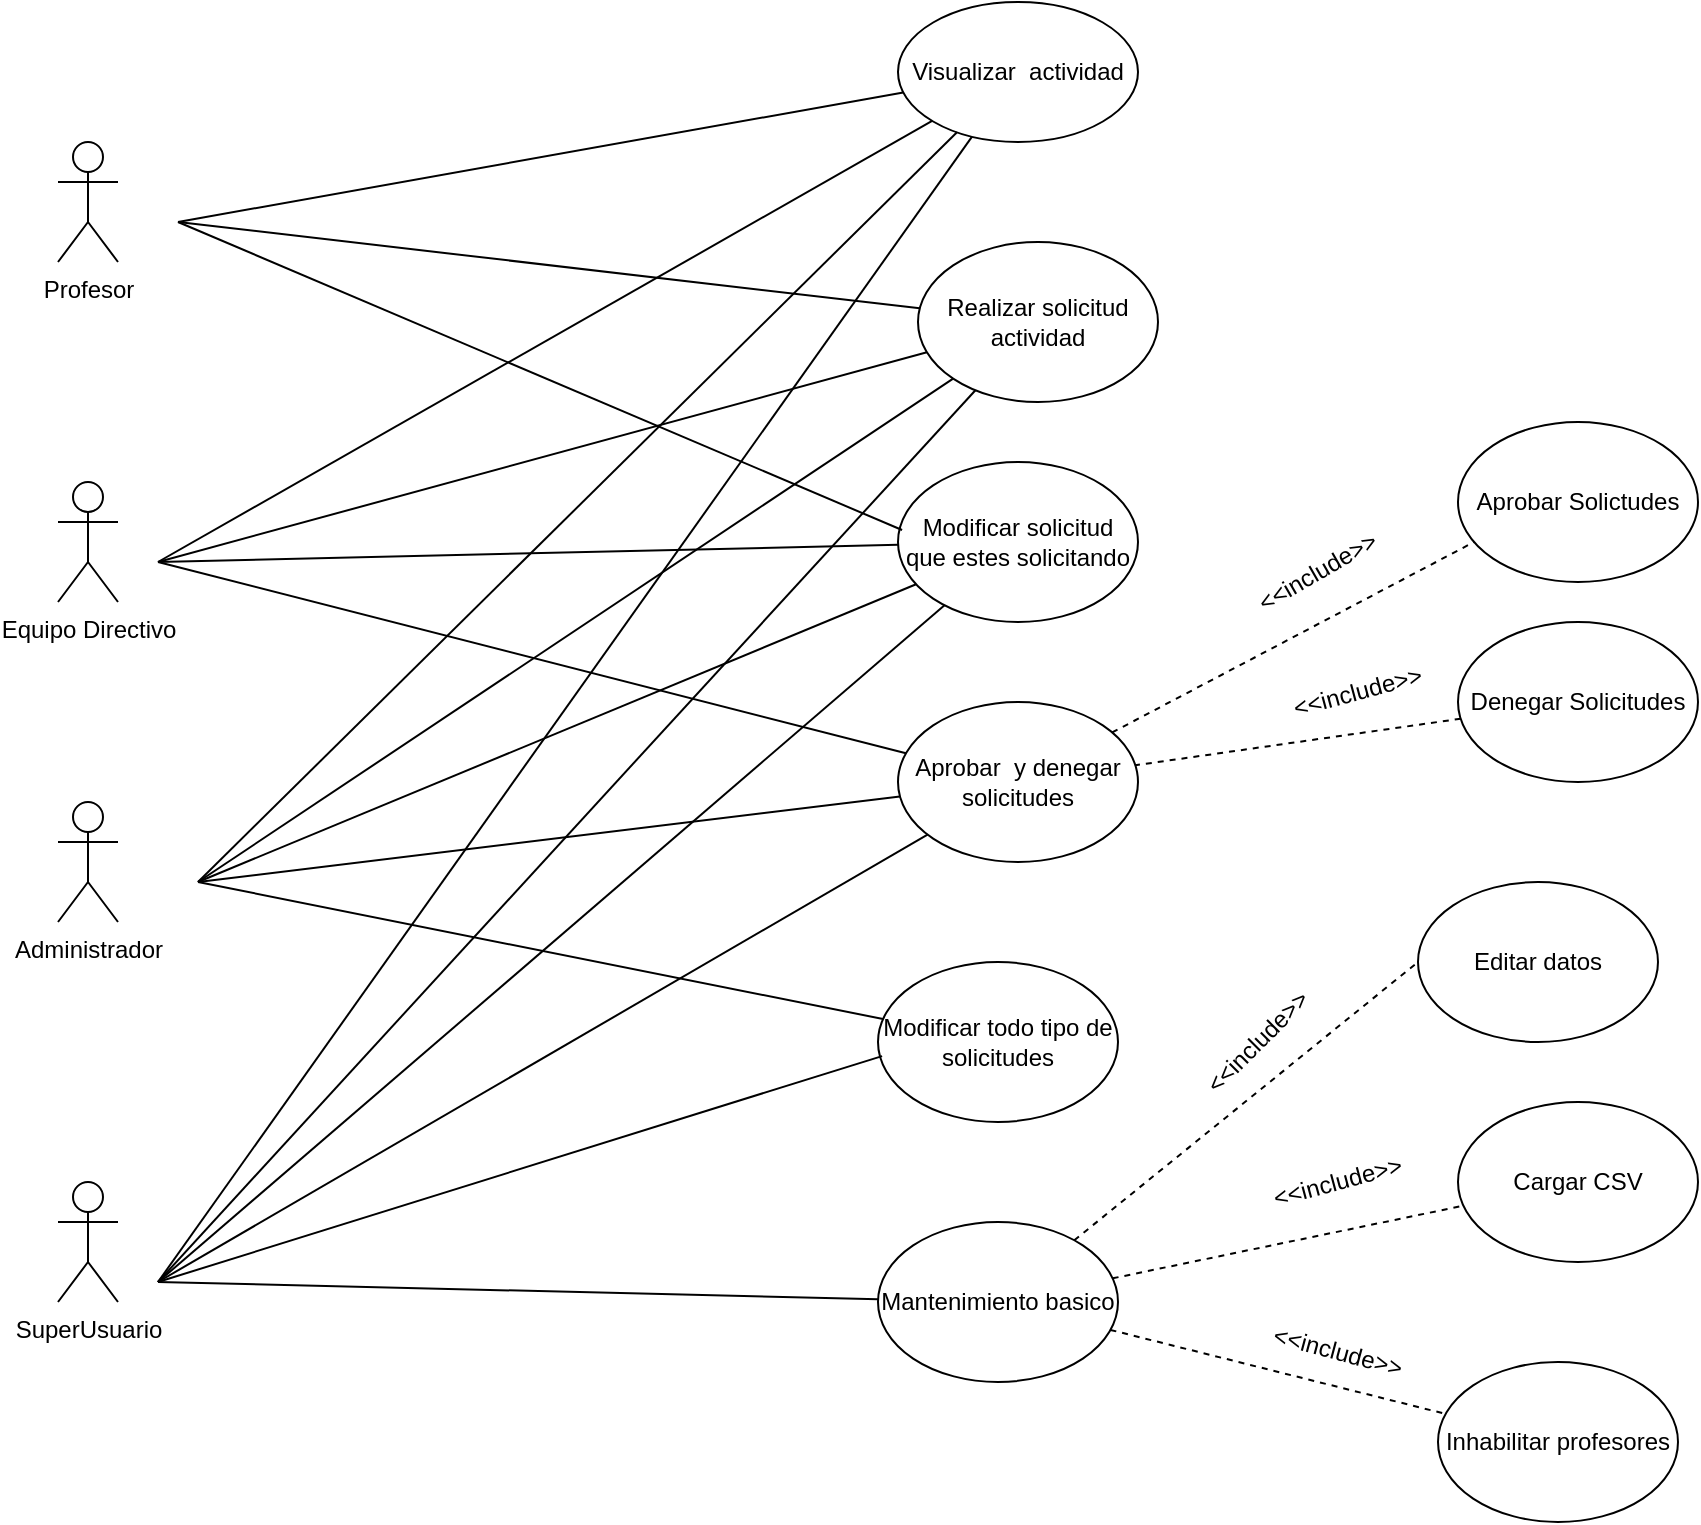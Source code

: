 <mxfile version="24.2.5" type="device">
  <diagram name="Page-1" id="42789a77-a242-8287-6e28-9cd8cfd52e62">
    <mxGraphModel dx="1418" dy="828" grid="1" gridSize="10" guides="1" tooltips="1" connect="1" arrows="1" fold="1" page="1" pageScale="1" pageWidth="1100" pageHeight="850" background="none" math="0" shadow="0">
      <root>
        <mxCell id="0" />
        <mxCell id="1" parent="0" />
        <mxCell id="s2VggLwKpqVYu8hcAF6E-1" value="Visualizar&amp;nbsp; actividad" style="ellipse;whiteSpace=wrap;html=1;" vertex="1" parent="1">
          <mxGeometry x="560" y="50" width="120" height="70" as="geometry" />
        </mxCell>
        <mxCell id="s2VggLwKpqVYu8hcAF6E-2" value="Realizar solicitud actividad" style="ellipse;whiteSpace=wrap;html=1;" vertex="1" parent="1">
          <mxGeometry x="570" y="170" width="120" height="80" as="geometry" />
        </mxCell>
        <mxCell id="s2VggLwKpqVYu8hcAF6E-3" value="Modificar solicitud que estes solicitando" style="ellipse;whiteSpace=wrap;html=1;" vertex="1" parent="1">
          <mxGeometry x="560" y="280" width="120" height="80" as="geometry" />
        </mxCell>
        <mxCell id="s2VggLwKpqVYu8hcAF6E-4" value="Aprobar&amp;nbsp; y denegar solicitudes" style="ellipse;whiteSpace=wrap;html=1;" vertex="1" parent="1">
          <mxGeometry x="560" y="400" width="120" height="80" as="geometry" />
        </mxCell>
        <mxCell id="s2VggLwKpqVYu8hcAF6E-6" value="Modificar todo tipo de solicitudes" style="ellipse;whiteSpace=wrap;html=1;" vertex="1" parent="1">
          <mxGeometry x="550" y="530" width="120" height="80" as="geometry" />
        </mxCell>
        <mxCell id="s2VggLwKpqVYu8hcAF6E-7" value="Mantenimiento basico" style="ellipse;whiteSpace=wrap;html=1;" vertex="1" parent="1">
          <mxGeometry x="550" y="660" width="120" height="80" as="geometry" />
        </mxCell>
        <mxCell id="s2VggLwKpqVYu8hcAF6E-10" value="Profesor" style="shape=umlActor;verticalLabelPosition=bottom;verticalAlign=top;html=1;outlineConnect=0;" vertex="1" parent="1">
          <mxGeometry x="140" y="120" width="30" height="60" as="geometry" />
        </mxCell>
        <mxCell id="s2VggLwKpqVYu8hcAF6E-12" value="Administrador" style="shape=umlActor;verticalLabelPosition=bottom;verticalAlign=top;html=1;outlineConnect=0;" vertex="1" parent="1">
          <mxGeometry x="140" y="450" width="30" height="60" as="geometry" />
        </mxCell>
        <mxCell id="s2VggLwKpqVYu8hcAF6E-17" value="Equipo Directivo" style="shape=umlActor;verticalLabelPosition=bottom;verticalAlign=top;html=1;outlineConnect=0;" vertex="1" parent="1">
          <mxGeometry x="140" y="290" width="30" height="60" as="geometry" />
        </mxCell>
        <mxCell id="s2VggLwKpqVYu8hcAF6E-20" value="SuperUsuario&lt;div&gt;&lt;br&gt;&lt;/div&gt;" style="shape=umlActor;verticalLabelPosition=bottom;verticalAlign=top;html=1;outlineConnect=0;" vertex="1" parent="1">
          <mxGeometry x="140" y="640" width="30" height="60" as="geometry" />
        </mxCell>
        <mxCell id="s2VggLwKpqVYu8hcAF6E-22" value="" style="endArrow=none;html=1;rounded=0;" edge="1" parent="1" target="s2VggLwKpqVYu8hcAF6E-1">
          <mxGeometry width="50" height="50" relative="1" as="geometry">
            <mxPoint x="200" y="160" as="sourcePoint" />
            <mxPoint x="570" y="160" as="targetPoint" />
          </mxGeometry>
        </mxCell>
        <mxCell id="s2VggLwKpqVYu8hcAF6E-23" value="" style="endArrow=none;html=1;rounded=0;" edge="1" parent="1" target="s2VggLwKpqVYu8hcAF6E-2">
          <mxGeometry width="50" height="50" relative="1" as="geometry">
            <mxPoint x="200" y="160" as="sourcePoint" />
            <mxPoint x="570" y="160" as="targetPoint" />
          </mxGeometry>
        </mxCell>
        <mxCell id="s2VggLwKpqVYu8hcAF6E-24" value="" style="endArrow=none;html=1;rounded=0;entryX=0.017;entryY=0.425;entryDx=0;entryDy=0;entryPerimeter=0;" edge="1" parent="1" target="s2VggLwKpqVYu8hcAF6E-3">
          <mxGeometry width="50" height="50" relative="1" as="geometry">
            <mxPoint x="200" y="160" as="sourcePoint" />
            <mxPoint x="570" y="160" as="targetPoint" />
          </mxGeometry>
        </mxCell>
        <mxCell id="s2VggLwKpqVYu8hcAF6E-26" value="" style="endArrow=none;html=1;rounded=0;" edge="1" parent="1" target="s2VggLwKpqVYu8hcAF6E-1">
          <mxGeometry width="50" height="50" relative="1" as="geometry">
            <mxPoint x="190" y="330" as="sourcePoint" />
            <mxPoint x="570" y="360" as="targetPoint" />
          </mxGeometry>
        </mxCell>
        <mxCell id="s2VggLwKpqVYu8hcAF6E-27" value="" style="endArrow=none;html=1;rounded=0;" edge="1" parent="1" target="s2VggLwKpqVYu8hcAF6E-2">
          <mxGeometry width="50" height="50" relative="1" as="geometry">
            <mxPoint x="190" y="330" as="sourcePoint" />
            <mxPoint x="570" y="360" as="targetPoint" />
          </mxGeometry>
        </mxCell>
        <mxCell id="s2VggLwKpqVYu8hcAF6E-28" value="" style="endArrow=none;html=1;rounded=0;" edge="1" parent="1" target="s2VggLwKpqVYu8hcAF6E-3">
          <mxGeometry width="50" height="50" relative="1" as="geometry">
            <mxPoint x="190" y="330" as="sourcePoint" />
            <mxPoint x="570" y="360" as="targetPoint" />
          </mxGeometry>
        </mxCell>
        <mxCell id="s2VggLwKpqVYu8hcAF6E-29" value="" style="endArrow=none;html=1;rounded=0;" edge="1" parent="1" target="s2VggLwKpqVYu8hcAF6E-4">
          <mxGeometry width="50" height="50" relative="1" as="geometry">
            <mxPoint x="190" y="330" as="sourcePoint" />
            <mxPoint x="570" y="360" as="targetPoint" />
          </mxGeometry>
        </mxCell>
        <mxCell id="s2VggLwKpqVYu8hcAF6E-31" value="" style="endArrow=none;html=1;rounded=0;" edge="1" parent="1" target="s2VggLwKpqVYu8hcAF6E-1">
          <mxGeometry width="50" height="50" relative="1" as="geometry">
            <mxPoint x="210" y="490" as="sourcePoint" />
            <mxPoint x="570" y="360" as="targetPoint" />
          </mxGeometry>
        </mxCell>
        <mxCell id="s2VggLwKpqVYu8hcAF6E-32" value="" style="endArrow=none;html=1;rounded=0;" edge="1" parent="1" target="s2VggLwKpqVYu8hcAF6E-3">
          <mxGeometry width="50" height="50" relative="1" as="geometry">
            <mxPoint x="210" y="490" as="sourcePoint" />
            <mxPoint x="570" y="360" as="targetPoint" />
          </mxGeometry>
        </mxCell>
        <mxCell id="s2VggLwKpqVYu8hcAF6E-33" value="" style="endArrow=none;html=1;rounded=0;" edge="1" parent="1" target="s2VggLwKpqVYu8hcAF6E-2">
          <mxGeometry width="50" height="50" relative="1" as="geometry">
            <mxPoint x="210" y="490" as="sourcePoint" />
            <mxPoint x="570" y="360" as="targetPoint" />
          </mxGeometry>
        </mxCell>
        <mxCell id="s2VggLwKpqVYu8hcAF6E-34" value="" style="endArrow=none;html=1;rounded=0;" edge="1" parent="1" target="s2VggLwKpqVYu8hcAF6E-4">
          <mxGeometry width="50" height="50" relative="1" as="geometry">
            <mxPoint x="210" y="490" as="sourcePoint" />
            <mxPoint x="570" y="460" as="targetPoint" />
          </mxGeometry>
        </mxCell>
        <mxCell id="s2VggLwKpqVYu8hcAF6E-36" value="" style="endArrow=none;html=1;rounded=0;" edge="1" parent="1" target="s2VggLwKpqVYu8hcAF6E-6">
          <mxGeometry width="50" height="50" relative="1" as="geometry">
            <mxPoint x="210" y="490" as="sourcePoint" />
            <mxPoint x="570" y="460" as="targetPoint" />
          </mxGeometry>
        </mxCell>
        <mxCell id="s2VggLwKpqVYu8hcAF6E-37" value="" style="endArrow=none;html=1;rounded=0;" edge="1" parent="1" target="s2VggLwKpqVYu8hcAF6E-1">
          <mxGeometry width="50" height="50" relative="1" as="geometry">
            <mxPoint x="190" y="690" as="sourcePoint" />
            <mxPoint x="570" y="460" as="targetPoint" />
          </mxGeometry>
        </mxCell>
        <mxCell id="s2VggLwKpqVYu8hcAF6E-38" value="" style="endArrow=none;html=1;rounded=0;" edge="1" parent="1" target="s2VggLwKpqVYu8hcAF6E-4">
          <mxGeometry width="50" height="50" relative="1" as="geometry">
            <mxPoint x="190" y="690" as="sourcePoint" />
            <mxPoint x="570" y="460" as="targetPoint" />
          </mxGeometry>
        </mxCell>
        <mxCell id="s2VggLwKpqVYu8hcAF6E-39" value="" style="endArrow=none;html=1;rounded=0;" edge="1" parent="1" target="s2VggLwKpqVYu8hcAF6E-2">
          <mxGeometry width="50" height="50" relative="1" as="geometry">
            <mxPoint x="190" y="690" as="sourcePoint" />
            <mxPoint x="570" y="460" as="targetPoint" />
          </mxGeometry>
        </mxCell>
        <mxCell id="s2VggLwKpqVYu8hcAF6E-40" value="" style="endArrow=none;html=1;rounded=0;" edge="1" parent="1" target="s2VggLwKpqVYu8hcAF6E-3">
          <mxGeometry width="50" height="50" relative="1" as="geometry">
            <mxPoint x="190" y="690" as="sourcePoint" />
            <mxPoint x="570" y="460" as="targetPoint" />
          </mxGeometry>
        </mxCell>
        <mxCell id="s2VggLwKpqVYu8hcAF6E-42" value="" style="endArrow=none;html=1;rounded=0;entryX=0.017;entryY=0.588;entryDx=0;entryDy=0;entryPerimeter=0;" edge="1" parent="1" target="s2VggLwKpqVYu8hcAF6E-6">
          <mxGeometry width="50" height="50" relative="1" as="geometry">
            <mxPoint x="190" y="690" as="sourcePoint" />
            <mxPoint x="570" y="460" as="targetPoint" />
          </mxGeometry>
        </mxCell>
        <mxCell id="s2VggLwKpqVYu8hcAF6E-43" value="" style="endArrow=none;html=1;rounded=0;" edge="1" parent="1" target="s2VggLwKpqVYu8hcAF6E-7">
          <mxGeometry width="50" height="50" relative="1" as="geometry">
            <mxPoint x="190" y="690" as="sourcePoint" />
            <mxPoint x="570" y="460" as="targetPoint" />
          </mxGeometry>
        </mxCell>
        <mxCell id="s2VggLwKpqVYu8hcAF6E-44" value="Aprobar Solictudes" style="ellipse;whiteSpace=wrap;html=1;" vertex="1" parent="1">
          <mxGeometry x="840" y="260" width="120" height="80" as="geometry" />
        </mxCell>
        <mxCell id="s2VggLwKpqVYu8hcAF6E-45" value="Denegar Solicitudes" style="ellipse;whiteSpace=wrap;html=1;" vertex="1" parent="1">
          <mxGeometry x="840" y="360" width="120" height="80" as="geometry" />
        </mxCell>
        <mxCell id="s2VggLwKpqVYu8hcAF6E-46" value="Editar datos" style="ellipse;whiteSpace=wrap;html=1;" vertex="1" parent="1">
          <mxGeometry x="820" y="490" width="120" height="80" as="geometry" />
        </mxCell>
        <mxCell id="s2VggLwKpqVYu8hcAF6E-47" value="Cargar CSV" style="ellipse;whiteSpace=wrap;html=1;" vertex="1" parent="1">
          <mxGeometry x="840" y="600" width="120" height="80" as="geometry" />
        </mxCell>
        <mxCell id="s2VggLwKpqVYu8hcAF6E-48" value="Inhabilitar profesores" style="ellipse;whiteSpace=wrap;html=1;" vertex="1" parent="1">
          <mxGeometry x="830" y="730" width="120" height="80" as="geometry" />
        </mxCell>
        <mxCell id="s2VggLwKpqVYu8hcAF6E-50" value="" style="endArrow=none;dashed=1;html=1;rounded=0;entryX=0.067;entryY=0.75;entryDx=0;entryDy=0;entryPerimeter=0;" edge="1" parent="1" source="s2VggLwKpqVYu8hcAF6E-4" target="s2VggLwKpqVYu8hcAF6E-44">
          <mxGeometry width="50" height="50" relative="1" as="geometry">
            <mxPoint x="700" y="400" as="sourcePoint" />
            <mxPoint x="750" y="350" as="targetPoint" />
          </mxGeometry>
        </mxCell>
        <mxCell id="s2VggLwKpqVYu8hcAF6E-51" value="" style="endArrow=none;dashed=1;html=1;rounded=0;" edge="1" parent="1" source="s2VggLwKpqVYu8hcAF6E-45" target="s2VggLwKpqVYu8hcAF6E-4">
          <mxGeometry width="50" height="50" relative="1" as="geometry">
            <mxPoint x="520" y="510" as="sourcePoint" />
            <mxPoint x="570" y="460" as="targetPoint" />
          </mxGeometry>
        </mxCell>
        <mxCell id="s2VggLwKpqVYu8hcAF6E-52" value="" style="endArrow=none;dashed=1;html=1;rounded=0;entryX=0;entryY=0.5;entryDx=0;entryDy=0;" edge="1" parent="1" source="s2VggLwKpqVYu8hcAF6E-7" target="s2VggLwKpqVYu8hcAF6E-46">
          <mxGeometry width="50" height="50" relative="1" as="geometry">
            <mxPoint x="520" y="510" as="sourcePoint" />
            <mxPoint x="570" y="460" as="targetPoint" />
          </mxGeometry>
        </mxCell>
        <mxCell id="s2VggLwKpqVYu8hcAF6E-53" value="" style="endArrow=none;dashed=1;html=1;rounded=0;" edge="1" parent="1" source="s2VggLwKpqVYu8hcAF6E-7" target="s2VggLwKpqVYu8hcAF6E-47">
          <mxGeometry width="50" height="50" relative="1" as="geometry">
            <mxPoint x="520" y="510" as="sourcePoint" />
            <mxPoint x="570" y="460" as="targetPoint" />
          </mxGeometry>
        </mxCell>
        <mxCell id="s2VggLwKpqVYu8hcAF6E-54" value="" style="endArrow=none;dashed=1;html=1;rounded=0;" edge="1" parent="1" source="s2VggLwKpqVYu8hcAF6E-7" target="s2VggLwKpqVYu8hcAF6E-48">
          <mxGeometry width="50" height="50" relative="1" as="geometry">
            <mxPoint x="520" y="510" as="sourcePoint" />
            <mxPoint x="570" y="460" as="targetPoint" />
          </mxGeometry>
        </mxCell>
        <mxCell id="s2VggLwKpqVYu8hcAF6E-55" value="&amp;lt;&amp;lt;include&amp;gt;&amp;gt;" style="text;html=1;align=center;verticalAlign=middle;whiteSpace=wrap;rounded=0;rotation=-15;" vertex="1" parent="1">
          <mxGeometry x="760" y="380" width="60" height="30" as="geometry" />
        </mxCell>
        <mxCell id="s2VggLwKpqVYu8hcAF6E-56" value="&amp;lt;&amp;lt;include&amp;gt;&amp;gt;" style="text;html=1;align=center;verticalAlign=middle;whiteSpace=wrap;rounded=0;rotation=-30;" vertex="1" parent="1">
          <mxGeometry x="740" y="320" width="60" height="30" as="geometry" />
        </mxCell>
        <mxCell id="s2VggLwKpqVYu8hcAF6E-57" value="&amp;lt;&amp;lt;include&amp;gt;&amp;gt;" style="text;html=1;align=center;verticalAlign=middle;whiteSpace=wrap;rounded=0;rotation=-45;" vertex="1" parent="1">
          <mxGeometry x="710" y="555" width="60" height="30" as="geometry" />
        </mxCell>
        <mxCell id="s2VggLwKpqVYu8hcAF6E-58" value="&amp;lt;&amp;lt;include&amp;gt;&amp;gt;" style="text;html=1;align=center;verticalAlign=middle;whiteSpace=wrap;rounded=0;rotation=-15;" vertex="1" parent="1">
          <mxGeometry x="750" y="625" width="60" height="30" as="geometry" />
        </mxCell>
        <mxCell id="s2VggLwKpqVYu8hcAF6E-59" value="&amp;lt;&amp;lt;include&amp;gt;&amp;gt;" style="text;html=1;align=center;verticalAlign=middle;whiteSpace=wrap;rounded=0;rotation=15;" vertex="1" parent="1">
          <mxGeometry x="750" y="710" width="60" height="30" as="geometry" />
        </mxCell>
      </root>
    </mxGraphModel>
  </diagram>
</mxfile>
